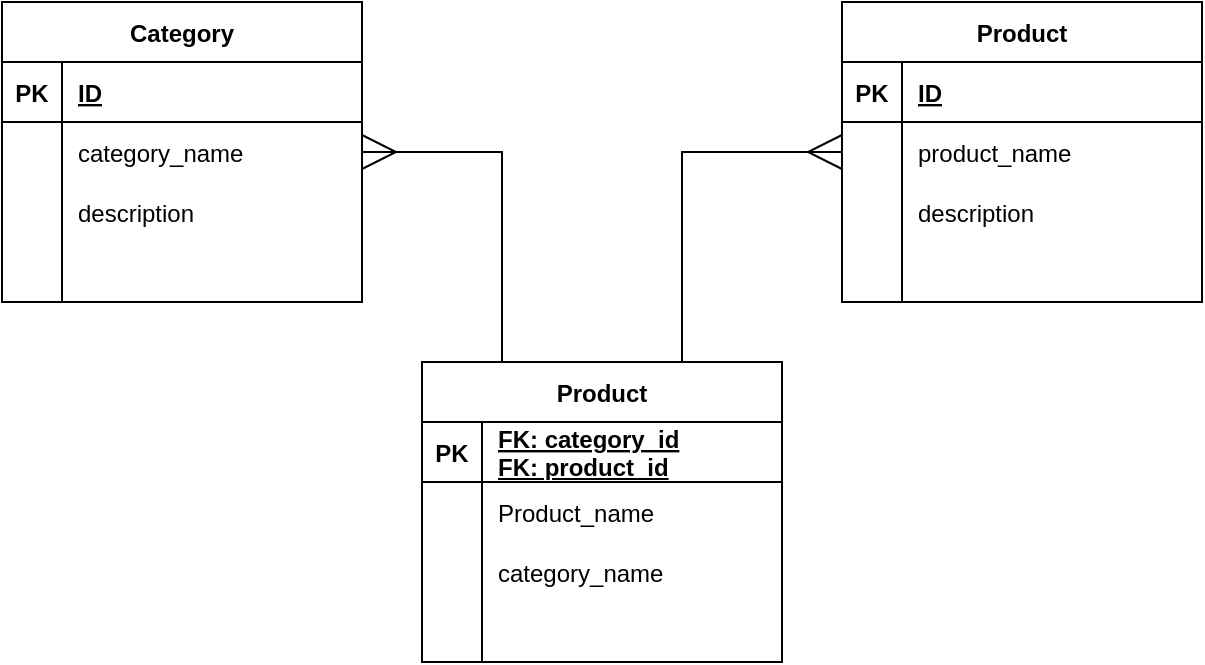 <mxfile version="20.6.1" type="device"><diagram id="u0wL6Yly_7_3unyU9AmU" name="Page-1"><mxGraphModel dx="868" dy="574" grid="1" gridSize="10" guides="1" tooltips="1" connect="1" arrows="1" fold="1" page="1" pageScale="1" pageWidth="850" pageHeight="1100" math="0" shadow="0"><root><mxCell id="0"/><mxCell id="1" parent="0"/><mxCell id="vuNlYeaRCEqu5dMrLqDq-31" value="Category" style="shape=table;startSize=30;container=1;collapsible=1;childLayout=tableLayout;fixedRows=1;rowLines=0;fontStyle=1;align=center;resizeLast=1;" vertex="1" parent="1"><mxGeometry x="50" y="110" width="180" height="150" as="geometry"/></mxCell><mxCell id="vuNlYeaRCEqu5dMrLqDq-32" value="" style="shape=tableRow;horizontal=0;startSize=0;swimlaneHead=0;swimlaneBody=0;fillColor=none;collapsible=0;dropTarget=0;points=[[0,0.5],[1,0.5]];portConstraint=eastwest;top=0;left=0;right=0;bottom=1;" vertex="1" parent="vuNlYeaRCEqu5dMrLqDq-31"><mxGeometry y="30" width="180" height="30" as="geometry"/></mxCell><mxCell id="vuNlYeaRCEqu5dMrLqDq-33" value="PK" style="shape=partialRectangle;connectable=0;fillColor=none;top=0;left=0;bottom=0;right=0;fontStyle=1;overflow=hidden;" vertex="1" parent="vuNlYeaRCEqu5dMrLqDq-32"><mxGeometry width="30" height="30" as="geometry"><mxRectangle width="30" height="30" as="alternateBounds"/></mxGeometry></mxCell><mxCell id="vuNlYeaRCEqu5dMrLqDq-34" value="ID" style="shape=partialRectangle;connectable=0;fillColor=none;top=0;left=0;bottom=0;right=0;align=left;spacingLeft=6;fontStyle=5;overflow=hidden;" vertex="1" parent="vuNlYeaRCEqu5dMrLqDq-32"><mxGeometry x="30" width="150" height="30" as="geometry"><mxRectangle width="150" height="30" as="alternateBounds"/></mxGeometry></mxCell><mxCell id="vuNlYeaRCEqu5dMrLqDq-35" value="" style="shape=tableRow;horizontal=0;startSize=0;swimlaneHead=0;swimlaneBody=0;fillColor=none;collapsible=0;dropTarget=0;points=[[0,0.5],[1,0.5]];portConstraint=eastwest;top=0;left=0;right=0;bottom=0;" vertex="1" parent="vuNlYeaRCEqu5dMrLqDq-31"><mxGeometry y="60" width="180" height="30" as="geometry"/></mxCell><mxCell id="vuNlYeaRCEqu5dMrLqDq-36" value="" style="shape=partialRectangle;connectable=0;fillColor=none;top=0;left=0;bottom=0;right=0;editable=1;overflow=hidden;" vertex="1" parent="vuNlYeaRCEqu5dMrLqDq-35"><mxGeometry width="30" height="30" as="geometry"><mxRectangle width="30" height="30" as="alternateBounds"/></mxGeometry></mxCell><mxCell id="vuNlYeaRCEqu5dMrLqDq-37" value="category_name" style="shape=partialRectangle;connectable=0;fillColor=none;top=0;left=0;bottom=0;right=0;align=left;spacingLeft=6;overflow=hidden;" vertex="1" parent="vuNlYeaRCEqu5dMrLqDq-35"><mxGeometry x="30" width="150" height="30" as="geometry"><mxRectangle width="150" height="30" as="alternateBounds"/></mxGeometry></mxCell><mxCell id="vuNlYeaRCEqu5dMrLqDq-38" value="" style="shape=tableRow;horizontal=0;startSize=0;swimlaneHead=0;swimlaneBody=0;fillColor=none;collapsible=0;dropTarget=0;points=[[0,0.5],[1,0.5]];portConstraint=eastwest;top=0;left=0;right=0;bottom=0;" vertex="1" parent="vuNlYeaRCEqu5dMrLqDq-31"><mxGeometry y="90" width="180" height="30" as="geometry"/></mxCell><mxCell id="vuNlYeaRCEqu5dMrLqDq-39" value="" style="shape=partialRectangle;connectable=0;fillColor=none;top=0;left=0;bottom=0;right=0;editable=1;overflow=hidden;" vertex="1" parent="vuNlYeaRCEqu5dMrLqDq-38"><mxGeometry width="30" height="30" as="geometry"><mxRectangle width="30" height="30" as="alternateBounds"/></mxGeometry></mxCell><mxCell id="vuNlYeaRCEqu5dMrLqDq-40" value="description" style="shape=partialRectangle;connectable=0;fillColor=none;top=0;left=0;bottom=0;right=0;align=left;spacingLeft=6;overflow=hidden;" vertex="1" parent="vuNlYeaRCEqu5dMrLqDq-38"><mxGeometry x="30" width="150" height="30" as="geometry"><mxRectangle width="150" height="30" as="alternateBounds"/></mxGeometry></mxCell><mxCell id="vuNlYeaRCEqu5dMrLqDq-41" value="" style="shape=tableRow;horizontal=0;startSize=0;swimlaneHead=0;swimlaneBody=0;fillColor=none;collapsible=0;dropTarget=0;points=[[0,0.5],[1,0.5]];portConstraint=eastwest;top=0;left=0;right=0;bottom=0;" vertex="1" parent="vuNlYeaRCEqu5dMrLqDq-31"><mxGeometry y="120" width="180" height="30" as="geometry"/></mxCell><mxCell id="vuNlYeaRCEqu5dMrLqDq-42" value="" style="shape=partialRectangle;connectable=0;fillColor=none;top=0;left=0;bottom=0;right=0;editable=1;overflow=hidden;" vertex="1" parent="vuNlYeaRCEqu5dMrLqDq-41"><mxGeometry width="30" height="30" as="geometry"><mxRectangle width="30" height="30" as="alternateBounds"/></mxGeometry></mxCell><mxCell id="vuNlYeaRCEqu5dMrLqDq-43" value="" style="shape=partialRectangle;connectable=0;fillColor=none;top=0;left=0;bottom=0;right=0;align=left;spacingLeft=6;overflow=hidden;" vertex="1" parent="vuNlYeaRCEqu5dMrLqDq-41"><mxGeometry x="30" width="150" height="30" as="geometry"><mxRectangle width="150" height="30" as="alternateBounds"/></mxGeometry></mxCell><mxCell id="vuNlYeaRCEqu5dMrLqDq-44" value="Product" style="shape=table;startSize=30;container=1;collapsible=1;childLayout=tableLayout;fixedRows=1;rowLines=0;fontStyle=1;align=center;resizeLast=1;" vertex="1" parent="1"><mxGeometry x="470" y="110" width="180" height="150" as="geometry"/></mxCell><mxCell id="vuNlYeaRCEqu5dMrLqDq-45" value="" style="shape=tableRow;horizontal=0;startSize=0;swimlaneHead=0;swimlaneBody=0;fillColor=none;collapsible=0;dropTarget=0;points=[[0,0.5],[1,0.5]];portConstraint=eastwest;top=0;left=0;right=0;bottom=1;" vertex="1" parent="vuNlYeaRCEqu5dMrLqDq-44"><mxGeometry y="30" width="180" height="30" as="geometry"/></mxCell><mxCell id="vuNlYeaRCEqu5dMrLqDq-46" value="PK" style="shape=partialRectangle;connectable=0;fillColor=none;top=0;left=0;bottom=0;right=0;fontStyle=1;overflow=hidden;" vertex="1" parent="vuNlYeaRCEqu5dMrLqDq-45"><mxGeometry width="30" height="30" as="geometry"><mxRectangle width="30" height="30" as="alternateBounds"/></mxGeometry></mxCell><mxCell id="vuNlYeaRCEqu5dMrLqDq-47" value="ID" style="shape=partialRectangle;connectable=0;fillColor=none;top=0;left=0;bottom=0;right=0;align=left;spacingLeft=6;fontStyle=5;overflow=hidden;" vertex="1" parent="vuNlYeaRCEqu5dMrLqDq-45"><mxGeometry x="30" width="150" height="30" as="geometry"><mxRectangle width="150" height="30" as="alternateBounds"/></mxGeometry></mxCell><mxCell id="vuNlYeaRCEqu5dMrLqDq-48" value="" style="shape=tableRow;horizontal=0;startSize=0;swimlaneHead=0;swimlaneBody=0;fillColor=none;collapsible=0;dropTarget=0;points=[[0,0.5],[1,0.5]];portConstraint=eastwest;top=0;left=0;right=0;bottom=0;" vertex="1" parent="vuNlYeaRCEqu5dMrLqDq-44"><mxGeometry y="60" width="180" height="30" as="geometry"/></mxCell><mxCell id="vuNlYeaRCEqu5dMrLqDq-49" value="" style="shape=partialRectangle;connectable=0;fillColor=none;top=0;left=0;bottom=0;right=0;editable=1;overflow=hidden;" vertex="1" parent="vuNlYeaRCEqu5dMrLqDq-48"><mxGeometry width="30" height="30" as="geometry"><mxRectangle width="30" height="30" as="alternateBounds"/></mxGeometry></mxCell><mxCell id="vuNlYeaRCEqu5dMrLqDq-50" value="product_name" style="shape=partialRectangle;connectable=0;fillColor=none;top=0;left=0;bottom=0;right=0;align=left;spacingLeft=6;overflow=hidden;" vertex="1" parent="vuNlYeaRCEqu5dMrLqDq-48"><mxGeometry x="30" width="150" height="30" as="geometry"><mxRectangle width="150" height="30" as="alternateBounds"/></mxGeometry></mxCell><mxCell id="vuNlYeaRCEqu5dMrLqDq-51" value="" style="shape=tableRow;horizontal=0;startSize=0;swimlaneHead=0;swimlaneBody=0;fillColor=none;collapsible=0;dropTarget=0;points=[[0,0.5],[1,0.5]];portConstraint=eastwest;top=0;left=0;right=0;bottom=0;" vertex="1" parent="vuNlYeaRCEqu5dMrLqDq-44"><mxGeometry y="90" width="180" height="30" as="geometry"/></mxCell><mxCell id="vuNlYeaRCEqu5dMrLqDq-52" value="" style="shape=partialRectangle;connectable=0;fillColor=none;top=0;left=0;bottom=0;right=0;editable=1;overflow=hidden;" vertex="1" parent="vuNlYeaRCEqu5dMrLqDq-51"><mxGeometry width="30" height="30" as="geometry"><mxRectangle width="30" height="30" as="alternateBounds"/></mxGeometry></mxCell><mxCell id="vuNlYeaRCEqu5dMrLqDq-53" value="description" style="shape=partialRectangle;connectable=0;fillColor=none;top=0;left=0;bottom=0;right=0;align=left;spacingLeft=6;overflow=hidden;" vertex="1" parent="vuNlYeaRCEqu5dMrLqDq-51"><mxGeometry x="30" width="150" height="30" as="geometry"><mxRectangle width="150" height="30" as="alternateBounds"/></mxGeometry></mxCell><mxCell id="vuNlYeaRCEqu5dMrLqDq-54" value="" style="shape=tableRow;horizontal=0;startSize=0;swimlaneHead=0;swimlaneBody=0;fillColor=none;collapsible=0;dropTarget=0;points=[[0,0.5],[1,0.5]];portConstraint=eastwest;top=0;left=0;right=0;bottom=0;" vertex="1" parent="vuNlYeaRCEqu5dMrLqDq-44"><mxGeometry y="120" width="180" height="30" as="geometry"/></mxCell><mxCell id="vuNlYeaRCEqu5dMrLqDq-55" value="" style="shape=partialRectangle;connectable=0;fillColor=none;top=0;left=0;bottom=0;right=0;editable=1;overflow=hidden;" vertex="1" parent="vuNlYeaRCEqu5dMrLqDq-54"><mxGeometry width="30" height="30" as="geometry"><mxRectangle width="30" height="30" as="alternateBounds"/></mxGeometry></mxCell><mxCell id="vuNlYeaRCEqu5dMrLqDq-56" value="" style="shape=partialRectangle;connectable=0;fillColor=none;top=0;left=0;bottom=0;right=0;align=left;spacingLeft=6;overflow=hidden;" vertex="1" parent="vuNlYeaRCEqu5dMrLqDq-54"><mxGeometry x="30" width="150" height="30" as="geometry"><mxRectangle width="150" height="30" as="alternateBounds"/></mxGeometry></mxCell><mxCell id="vuNlYeaRCEqu5dMrLqDq-70" style="edgeStyle=orthogonalEdgeStyle;rounded=0;orthogonalLoop=1;jettySize=auto;html=1;entryX=0;entryY=0.5;entryDx=0;entryDy=0;endArrow=ERmany;endFill=0;endSize=15;" edge="1" parent="1" source="vuNlYeaRCEqu5dMrLqDq-57" target="vuNlYeaRCEqu5dMrLqDq-48"><mxGeometry relative="1" as="geometry"><Array as="points"><mxPoint x="390" y="185"/></Array></mxGeometry></mxCell><mxCell id="vuNlYeaRCEqu5dMrLqDq-71" style="edgeStyle=orthogonalEdgeStyle;rounded=0;orthogonalLoop=1;jettySize=auto;html=1;endArrow=ERmany;endFill=0;endSize=15;" edge="1" parent="1" source="vuNlYeaRCEqu5dMrLqDq-57" target="vuNlYeaRCEqu5dMrLqDq-35"><mxGeometry relative="1" as="geometry"><Array as="points"><mxPoint x="300" y="185"/></Array></mxGeometry></mxCell><mxCell id="vuNlYeaRCEqu5dMrLqDq-57" value="Product" style="shape=table;startSize=30;container=1;collapsible=1;childLayout=tableLayout;fixedRows=1;rowLines=0;fontStyle=1;align=center;resizeLast=1;" vertex="1" parent="1"><mxGeometry x="260" y="290" width="180" height="150" as="geometry"/></mxCell><mxCell id="vuNlYeaRCEqu5dMrLqDq-58" value="" style="shape=tableRow;horizontal=0;startSize=0;swimlaneHead=0;swimlaneBody=0;fillColor=none;collapsible=0;dropTarget=0;points=[[0,0.5],[1,0.5]];portConstraint=eastwest;top=0;left=0;right=0;bottom=1;" vertex="1" parent="vuNlYeaRCEqu5dMrLqDq-57"><mxGeometry y="30" width="180" height="30" as="geometry"/></mxCell><mxCell id="vuNlYeaRCEqu5dMrLqDq-59" value="PK" style="shape=partialRectangle;connectable=0;fillColor=none;top=0;left=0;bottom=0;right=0;fontStyle=1;overflow=hidden;" vertex="1" parent="vuNlYeaRCEqu5dMrLqDq-58"><mxGeometry width="30" height="30" as="geometry"><mxRectangle width="30" height="30" as="alternateBounds"/></mxGeometry></mxCell><mxCell id="vuNlYeaRCEqu5dMrLqDq-60" value="FK: category_id&#10;FK: product_id" style="shape=partialRectangle;connectable=0;fillColor=none;top=0;left=0;bottom=0;right=0;align=left;spacingLeft=6;fontStyle=5;overflow=hidden;" vertex="1" parent="vuNlYeaRCEqu5dMrLqDq-58"><mxGeometry x="30" width="150" height="30" as="geometry"><mxRectangle width="150" height="30" as="alternateBounds"/></mxGeometry></mxCell><mxCell id="vuNlYeaRCEqu5dMrLqDq-61" value="" style="shape=tableRow;horizontal=0;startSize=0;swimlaneHead=0;swimlaneBody=0;fillColor=none;collapsible=0;dropTarget=0;points=[[0,0.5],[1,0.5]];portConstraint=eastwest;top=0;left=0;right=0;bottom=0;" vertex="1" parent="vuNlYeaRCEqu5dMrLqDq-57"><mxGeometry y="60" width="180" height="30" as="geometry"/></mxCell><mxCell id="vuNlYeaRCEqu5dMrLqDq-62" value="" style="shape=partialRectangle;connectable=0;fillColor=none;top=0;left=0;bottom=0;right=0;editable=1;overflow=hidden;" vertex="1" parent="vuNlYeaRCEqu5dMrLqDq-61"><mxGeometry width="30" height="30" as="geometry"><mxRectangle width="30" height="30" as="alternateBounds"/></mxGeometry></mxCell><mxCell id="vuNlYeaRCEqu5dMrLqDq-63" value="Product_name" style="shape=partialRectangle;connectable=0;fillColor=none;top=0;left=0;bottom=0;right=0;align=left;spacingLeft=6;overflow=hidden;" vertex="1" parent="vuNlYeaRCEqu5dMrLqDq-61"><mxGeometry x="30" width="150" height="30" as="geometry"><mxRectangle width="150" height="30" as="alternateBounds"/></mxGeometry></mxCell><mxCell id="vuNlYeaRCEqu5dMrLqDq-64" value="" style="shape=tableRow;horizontal=0;startSize=0;swimlaneHead=0;swimlaneBody=0;fillColor=none;collapsible=0;dropTarget=0;points=[[0,0.5],[1,0.5]];portConstraint=eastwest;top=0;left=0;right=0;bottom=0;" vertex="1" parent="vuNlYeaRCEqu5dMrLqDq-57"><mxGeometry y="90" width="180" height="30" as="geometry"/></mxCell><mxCell id="vuNlYeaRCEqu5dMrLqDq-65" value="" style="shape=partialRectangle;connectable=0;fillColor=none;top=0;left=0;bottom=0;right=0;editable=1;overflow=hidden;" vertex="1" parent="vuNlYeaRCEqu5dMrLqDq-64"><mxGeometry width="30" height="30" as="geometry"><mxRectangle width="30" height="30" as="alternateBounds"/></mxGeometry></mxCell><mxCell id="vuNlYeaRCEqu5dMrLqDq-66" value="category_name" style="shape=partialRectangle;connectable=0;fillColor=none;top=0;left=0;bottom=0;right=0;align=left;spacingLeft=6;overflow=hidden;" vertex="1" parent="vuNlYeaRCEqu5dMrLqDq-64"><mxGeometry x="30" width="150" height="30" as="geometry"><mxRectangle width="150" height="30" as="alternateBounds"/></mxGeometry></mxCell><mxCell id="vuNlYeaRCEqu5dMrLqDq-67" value="" style="shape=tableRow;horizontal=0;startSize=0;swimlaneHead=0;swimlaneBody=0;fillColor=none;collapsible=0;dropTarget=0;points=[[0,0.5],[1,0.5]];portConstraint=eastwest;top=0;left=0;right=0;bottom=0;" vertex="1" parent="vuNlYeaRCEqu5dMrLqDq-57"><mxGeometry y="120" width="180" height="30" as="geometry"/></mxCell><mxCell id="vuNlYeaRCEqu5dMrLqDq-68" value="" style="shape=partialRectangle;connectable=0;fillColor=none;top=0;left=0;bottom=0;right=0;editable=1;overflow=hidden;" vertex="1" parent="vuNlYeaRCEqu5dMrLqDq-67"><mxGeometry width="30" height="30" as="geometry"><mxRectangle width="30" height="30" as="alternateBounds"/></mxGeometry></mxCell><mxCell id="vuNlYeaRCEqu5dMrLqDq-69" value="" style="shape=partialRectangle;connectable=0;fillColor=none;top=0;left=0;bottom=0;right=0;align=left;spacingLeft=6;overflow=hidden;" vertex="1" parent="vuNlYeaRCEqu5dMrLqDq-67"><mxGeometry x="30" width="150" height="30" as="geometry"><mxRectangle width="150" height="30" as="alternateBounds"/></mxGeometry></mxCell></root></mxGraphModel></diagram></mxfile>